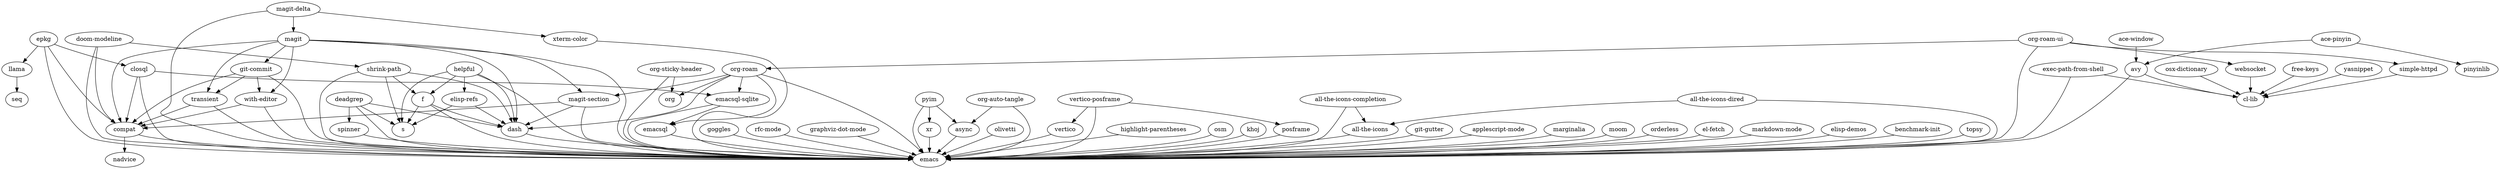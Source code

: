 digraph G {"epkg" -> "emacs";
"epkg" -> "compat";
"epkg" -> "closql";
"epkg" -> "llama";
"exec-path-from-shell" -> "emacs";
"exec-path-from-shell" -> "cl-lib";
"emacsql" -> "emacs";
"free-keys" -> "cl-lib";
"websocket" -> "cl-lib";
"goggles" -> "emacs";
"deadgrep" -> "emacs";
"deadgrep" -> "dash";
"deadgrep" -> "s";
"deadgrep" -> "spinner";
"rfc-mode" -> "emacs";
"transient" -> "emacs";
"transient" -> "compat";
"yasnippet" -> "cl-lib";
"graphviz-dot-mode" -> "emacs";
"xr" -> "emacs";
"doom-modeline" -> "emacs";
"doom-modeline" -> "compat";
"doom-modeline" -> "shrink-path";
"olivetti" -> "emacs";
"magit-delta" -> "emacs";
"magit-delta" -> "magit";
"magit-delta" -> "xterm-color";
"posframe" -> "emacs";
"highlight-parentheses" -> "emacs";
"osm" -> "emacs";
"magit" -> "emacs";
"magit" -> "compat";
"magit" -> "dash";
"magit" -> "git-commit";
"magit" -> "magit-section";
"magit" -> "transient";
"magit" -> "with-editor";
"pyim" -> "emacs";
"pyim" -> "async";
"pyim" -> "xr";
"osx-dictionary" -> "cl-lib";
"khoj" -> "emacs";
"ace-pinyin" -> "avy";
"ace-pinyin" -> "pinyinlib";
"magit-section" -> "emacs";
"magit-section" -> "compat";
"magit-section" -> "dash";
"compat" -> "emacs";
"compat" -> "nadvice";
"all-the-icons-completion" -> "emacs";
"all-the-icons-completion" -> "all-the-icons";
"simple-httpd" -> "cl-lib";
"git-gutter" -> "emacs";
"applescript-mode" -> "emacs";
"ace-window" -> "avy";
"org-roam" -> "emacs";
"org-roam" -> "dash";
"org-roam" -> "org";
"org-roam" -> "emacsql";
"org-roam" -> "emacsql-sqlite";
"org-roam" -> "magit-section";
"all-the-icons-dired" -> "emacs";
"all-the-icons-dired" -> "all-the-icons";
"async" -> "emacs";
"shrink-path" -> "emacs";
"shrink-path" -> "s";
"shrink-path" -> "dash";
"shrink-path" -> "f";
"dash" -> "emacs";
"spinner" -> "emacs";
"marginalia" -> "emacs";
"moom" -> "emacs";
"f" -> "emacs";
"f" -> "s";
"f" -> "dash";
"git-commit" -> "emacs";
"git-commit" -> "compat";
"git-commit" -> "transient";
"git-commit" -> "with-editor";
"closql" -> "emacs";
"closql" -> "compat";
"closql" -> "emacsql-sqlite";
"with-editor" -> "emacs";
"with-editor" -> "compat";
"all-the-icons" -> "emacs";
"avy" -> "emacs";
"avy" -> "cl-lib";
"orderless" -> "emacs";
"helpful" -> "emacs";
"helpful" -> "dash";
"helpful" -> "s";
"helpful" -> "f";
"helpful" -> "elisp-refs";
"vertico-posframe" -> "emacs";
"vertico-posframe" -> "posframe";
"vertico-posframe" -> "vertico";
"el-fetch" -> "emacs";
"markdown-mode" -> "emacs";
"org-auto-tangle" -> "emacs";
"org-auto-tangle" -> "async";
"elisp-refs" -> "dash";
"elisp-refs" -> "s";
"xterm-color" -> "emacs";
"org-roam-ui" -> "emacs";
"org-roam-ui" -> "org-roam";
"org-roam-ui" -> "simple-httpd";
"org-roam-ui" -> "websocket";
"emacsql-sqlite" -> "emacs";
"emacsql-sqlite" -> "emacsql";
"elisp-demos" -> "emacs";
"benchmark-init" -> "emacs";
"vertico" -> "emacs";
"org-sticky-header" -> "emacs";
"org-sticky-header" -> "org";
"llama" -> "seq";
"topsy" -> "emacs";
}